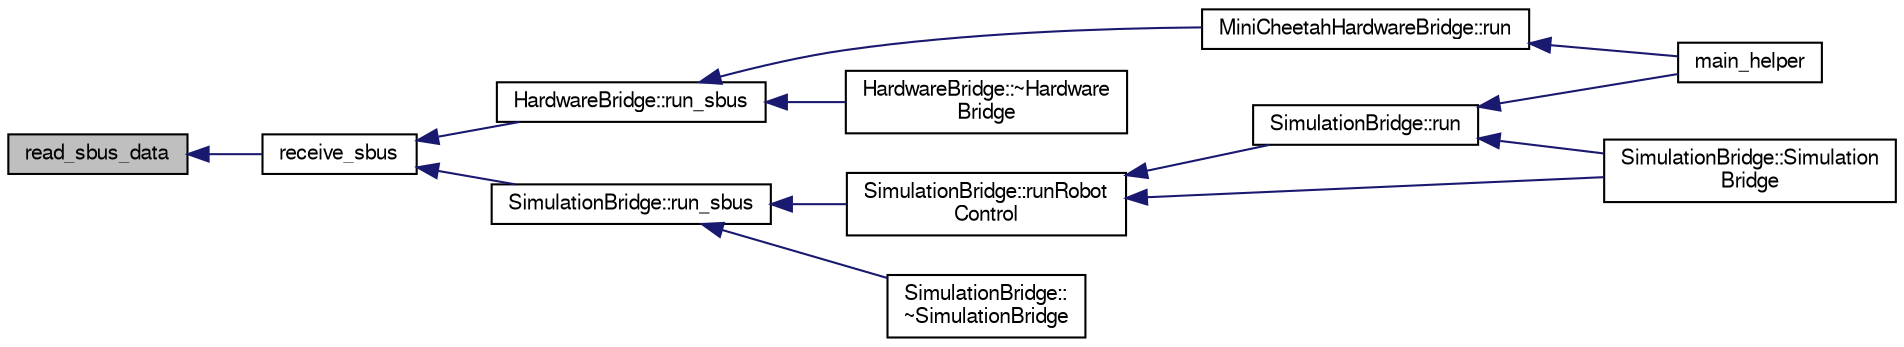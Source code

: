 digraph "read_sbus_data"
{
  edge [fontname="FreeSans",fontsize="10",labelfontname="FreeSans",labelfontsize="10"];
  node [fontname="FreeSans",fontsize="10",shape=record];
  rankdir="LR";
  Node1 [label="read_sbus_data",height=0.2,width=0.4,color="black", fillcolor="grey75", style="filled", fontcolor="black"];
  Node1 -> Node2 [dir="back",color="midnightblue",fontsize="10",style="solid",fontname="FreeSans"];
  Node2 [label="receive_sbus",height=0.2,width=0.4,color="black", fillcolor="white", style="filled",URL="$d2/dad/rt__sbus_8cpp.html#ab44d038981e16325d8aec78b2c1011bf"];
  Node2 -> Node3 [dir="back",color="midnightblue",fontsize="10",style="solid",fontname="FreeSans"];
  Node3 [label="HardwareBridge::run_sbus",height=0.2,width=0.4,color="black", fillcolor="white", style="filled",URL="$d8/dd8/class_hardware_bridge.html#aa3e2460f9609470b32190353d9da2cd9"];
  Node3 -> Node4 [dir="back",color="midnightblue",fontsize="10",style="solid",fontname="FreeSans"];
  Node4 [label="MiniCheetahHardwareBridge::run",height=0.2,width=0.4,color="black", fillcolor="white", style="filled",URL="$d0/dc5/class_mini_cheetah_hardware_bridge.html#a685c0e118f44327e7734119bd232d484"];
  Node4 -> Node5 [dir="back",color="midnightblue",fontsize="10",style="solid",fontname="FreeSans"];
  Node5 [label="main_helper",height=0.2,width=0.4,color="black", fillcolor="white", style="filled",URL="$d3/dfa/main__helper_8cpp.html#acd1b6ffaae55ecc3c765c38ce5bf3a95"];
  Node3 -> Node6 [dir="back",color="midnightblue",fontsize="10",style="solid",fontname="FreeSans"];
  Node6 [label="HardwareBridge::~Hardware\lBridge",height=0.2,width=0.4,color="black", fillcolor="white", style="filled",URL="$d8/dd8/class_hardware_bridge.html#a038873f692d1128e00c75f2b897ebdbd"];
  Node2 -> Node7 [dir="back",color="midnightblue",fontsize="10",style="solid",fontname="FreeSans"];
  Node7 [label="SimulationBridge::run_sbus",height=0.2,width=0.4,color="black", fillcolor="white", style="filled",URL="$d8/d3a/class_simulation_bridge.html#aad85f4ea0a490daed77d90efff2dcc92"];
  Node7 -> Node8 [dir="back",color="midnightblue",fontsize="10",style="solid",fontname="FreeSans"];
  Node8 [label="SimulationBridge::runRobot\lControl",height=0.2,width=0.4,color="black", fillcolor="white", style="filled",URL="$d8/d3a/class_simulation_bridge.html#a3396c7d142b6d3be5c65fc17adad05a0"];
  Node8 -> Node9 [dir="back",color="midnightblue",fontsize="10",style="solid",fontname="FreeSans"];
  Node9 [label="SimulationBridge::run",height=0.2,width=0.4,color="black", fillcolor="white", style="filled",URL="$d8/d3a/class_simulation_bridge.html#a0a9846e88d9afe3370ffe10db348a366"];
  Node9 -> Node5 [dir="back",color="midnightblue",fontsize="10",style="solid",fontname="FreeSans"];
  Node9 -> Node10 [dir="back",color="midnightblue",fontsize="10",style="solid",fontname="FreeSans"];
  Node10 [label="SimulationBridge::Simulation\lBridge",height=0.2,width=0.4,color="black", fillcolor="white", style="filled",URL="$d8/d3a/class_simulation_bridge.html#a5cdefecff31a17a54c840de90020d230"];
  Node8 -> Node10 [dir="back",color="midnightblue",fontsize="10",style="solid",fontname="FreeSans"];
  Node7 -> Node11 [dir="back",color="midnightblue",fontsize="10",style="solid",fontname="FreeSans"];
  Node11 [label="SimulationBridge::\l~SimulationBridge",height=0.2,width=0.4,color="black", fillcolor="white", style="filled",URL="$d8/d3a/class_simulation_bridge.html#a1086e5bf19888451b7f38f4b7eaa04fa"];
}
